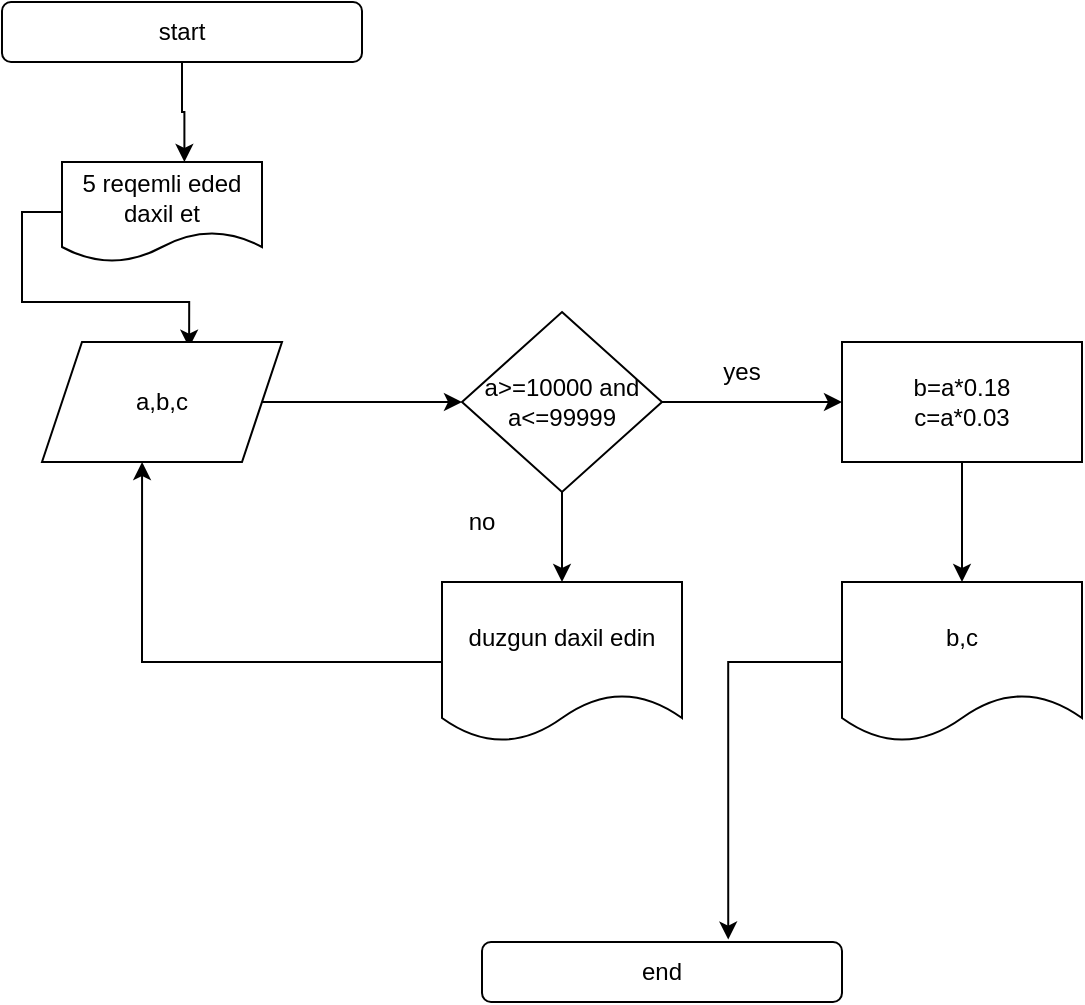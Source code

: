 <mxfile version="15.8.7" type="device"><diagram id="K0RKxvONtrkaBGkAvu87" name="Page-1"><mxGraphModel dx="814" dy="507" grid="1" gridSize="10" guides="1" tooltips="1" connect="1" arrows="1" fold="1" page="1" pageScale="1" pageWidth="850" pageHeight="1100" math="0" shadow="0"><root><mxCell id="0"/><mxCell id="1" parent="0"/><mxCell id="Nqpea1WFyxbvKXAOI4_F-4" style="edgeStyle=orthogonalEdgeStyle;rounded=0;orthogonalLoop=1;jettySize=auto;html=1;exitX=0.5;exitY=1;exitDx=0;exitDy=0;entryX=0.612;entryY=0;entryDx=0;entryDy=0;entryPerimeter=0;" edge="1" parent="1" source="Nqpea1WFyxbvKXAOI4_F-1" target="Nqpea1WFyxbvKXAOI4_F-3"><mxGeometry relative="1" as="geometry"/></mxCell><mxCell id="Nqpea1WFyxbvKXAOI4_F-1" value="start" style="rounded=1;whiteSpace=wrap;html=1;" vertex="1" parent="1"><mxGeometry x="330" y="10" width="180" height="30" as="geometry"/></mxCell><mxCell id="Nqpea1WFyxbvKXAOI4_F-2" value="end" style="rounded=1;whiteSpace=wrap;html=1;" vertex="1" parent="1"><mxGeometry x="570" y="480" width="180" height="30" as="geometry"/></mxCell><mxCell id="Nqpea1WFyxbvKXAOI4_F-6" style="edgeStyle=orthogonalEdgeStyle;rounded=0;orthogonalLoop=1;jettySize=auto;html=1;exitX=0;exitY=0.5;exitDx=0;exitDy=0;entryX=0.613;entryY=0.047;entryDx=0;entryDy=0;entryPerimeter=0;" edge="1" parent="1" source="Nqpea1WFyxbvKXAOI4_F-3" target="Nqpea1WFyxbvKXAOI4_F-5"><mxGeometry relative="1" as="geometry"/></mxCell><mxCell id="Nqpea1WFyxbvKXAOI4_F-3" value="5 reqemli eded daxil et" style="shape=document;whiteSpace=wrap;html=1;boundedLbl=1;" vertex="1" parent="1"><mxGeometry x="360" y="90" width="100" height="50" as="geometry"/></mxCell><mxCell id="Nqpea1WFyxbvKXAOI4_F-7" style="edgeStyle=orthogonalEdgeStyle;rounded=0;orthogonalLoop=1;jettySize=auto;html=1;exitX=1;exitY=0.5;exitDx=0;exitDy=0;" edge="1" parent="1" source="Nqpea1WFyxbvKXAOI4_F-5"><mxGeometry relative="1" as="geometry"><mxPoint x="560" y="210" as="targetPoint"/></mxGeometry></mxCell><mxCell id="Nqpea1WFyxbvKXAOI4_F-5" value="a,b,c" style="shape=parallelogram;perimeter=parallelogramPerimeter;whiteSpace=wrap;html=1;fixedSize=1;" vertex="1" parent="1"><mxGeometry x="350" y="180" width="120" height="60" as="geometry"/></mxCell><mxCell id="Nqpea1WFyxbvKXAOI4_F-9" style="edgeStyle=orthogonalEdgeStyle;rounded=0;orthogonalLoop=1;jettySize=auto;html=1;exitX=0.5;exitY=1;exitDx=0;exitDy=0;" edge="1" parent="1" source="Nqpea1WFyxbvKXAOI4_F-8"><mxGeometry relative="1" as="geometry"><mxPoint x="610" y="300" as="targetPoint"/></mxGeometry></mxCell><mxCell id="Nqpea1WFyxbvKXAOI4_F-13" style="edgeStyle=orthogonalEdgeStyle;rounded=0;orthogonalLoop=1;jettySize=auto;html=1;exitX=1;exitY=0.5;exitDx=0;exitDy=0;" edge="1" parent="1" source="Nqpea1WFyxbvKXAOI4_F-8"><mxGeometry relative="1" as="geometry"><mxPoint x="750" y="210" as="targetPoint"/></mxGeometry></mxCell><mxCell id="Nqpea1WFyxbvKXAOI4_F-8" value="a&amp;gt;=10000 and&lt;br&gt;a&amp;lt;=99999" style="rhombus;whiteSpace=wrap;html=1;" vertex="1" parent="1"><mxGeometry x="560" y="165" width="100" height="90" as="geometry"/></mxCell><mxCell id="Nqpea1WFyxbvKXAOI4_F-10" value="no" style="text;html=1;strokeColor=none;fillColor=none;align=center;verticalAlign=middle;whiteSpace=wrap;rounded=0;" vertex="1" parent="1"><mxGeometry x="540" y="255" width="60" height="30" as="geometry"/></mxCell><mxCell id="Nqpea1WFyxbvKXAOI4_F-12" style="edgeStyle=orthogonalEdgeStyle;rounded=0;orthogonalLoop=1;jettySize=auto;html=1;exitX=0;exitY=0.5;exitDx=0;exitDy=0;entryX=0.417;entryY=1;entryDx=0;entryDy=0;entryPerimeter=0;" edge="1" parent="1" source="Nqpea1WFyxbvKXAOI4_F-11" target="Nqpea1WFyxbvKXAOI4_F-5"><mxGeometry relative="1" as="geometry"/></mxCell><mxCell id="Nqpea1WFyxbvKXAOI4_F-11" value="duzgun daxil edin" style="shape=document;whiteSpace=wrap;html=1;boundedLbl=1;" vertex="1" parent="1"><mxGeometry x="550" y="300" width="120" height="80" as="geometry"/></mxCell><mxCell id="Nqpea1WFyxbvKXAOI4_F-17" style="edgeStyle=orthogonalEdgeStyle;rounded=0;orthogonalLoop=1;jettySize=auto;html=1;exitX=0.5;exitY=1;exitDx=0;exitDy=0;" edge="1" parent="1" source="Nqpea1WFyxbvKXAOI4_F-14"><mxGeometry relative="1" as="geometry"><mxPoint x="810" y="300" as="targetPoint"/></mxGeometry></mxCell><mxCell id="Nqpea1WFyxbvKXAOI4_F-14" value="b=a*0.18&lt;br&gt;c=a*0.03" style="rounded=0;whiteSpace=wrap;html=1;" vertex="1" parent="1"><mxGeometry x="750" y="180" width="120" height="60" as="geometry"/></mxCell><mxCell id="Nqpea1WFyxbvKXAOI4_F-16" value="yes" style="text;html=1;strokeColor=none;fillColor=none;align=center;verticalAlign=middle;whiteSpace=wrap;rounded=0;" vertex="1" parent="1"><mxGeometry x="670" y="180" width="60" height="30" as="geometry"/></mxCell><mxCell id="Nqpea1WFyxbvKXAOI4_F-19" style="edgeStyle=orthogonalEdgeStyle;rounded=0;orthogonalLoop=1;jettySize=auto;html=1;exitX=0;exitY=0.5;exitDx=0;exitDy=0;entryX=0.684;entryY=-0.04;entryDx=0;entryDy=0;entryPerimeter=0;" edge="1" parent="1" source="Nqpea1WFyxbvKXAOI4_F-18" target="Nqpea1WFyxbvKXAOI4_F-2"><mxGeometry relative="1" as="geometry"/></mxCell><mxCell id="Nqpea1WFyxbvKXAOI4_F-18" value="b,c" style="shape=document;whiteSpace=wrap;html=1;boundedLbl=1;" vertex="1" parent="1"><mxGeometry x="750" y="300" width="120" height="80" as="geometry"/></mxCell></root></mxGraphModel></diagram></mxfile>
